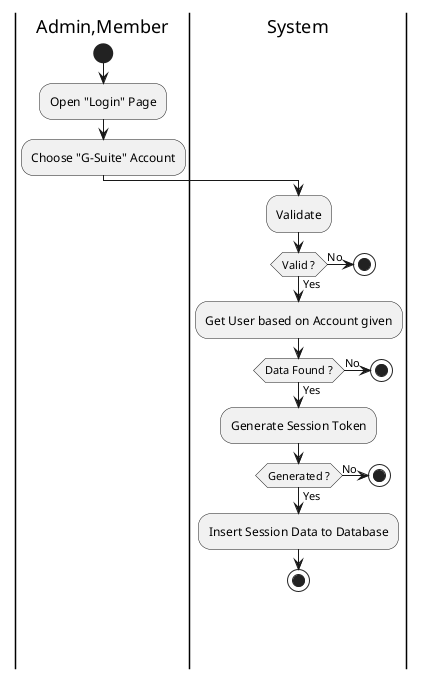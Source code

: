 @startuml Login

skinparam ConditionEndStyle hline
skinparam Monochrome true
skinparam Shadowing false

|Admin,Member|
start
:Open "Login" Page;
:Choose "G-Suite" Account;

|System|
:Validate;

if (Valid ?) then (Yes)
    :Get User based on Account given;

    if (Data Found ?) then (Yes)
        :Generate Session Token;
        if (Generated ?) then (Yes)
            :Insert Session Data to Database;
            stop
        else (No)
            Stop
        endif
    else (No)
        stop
    endif
else (No)
    stop
endif

@enduml
